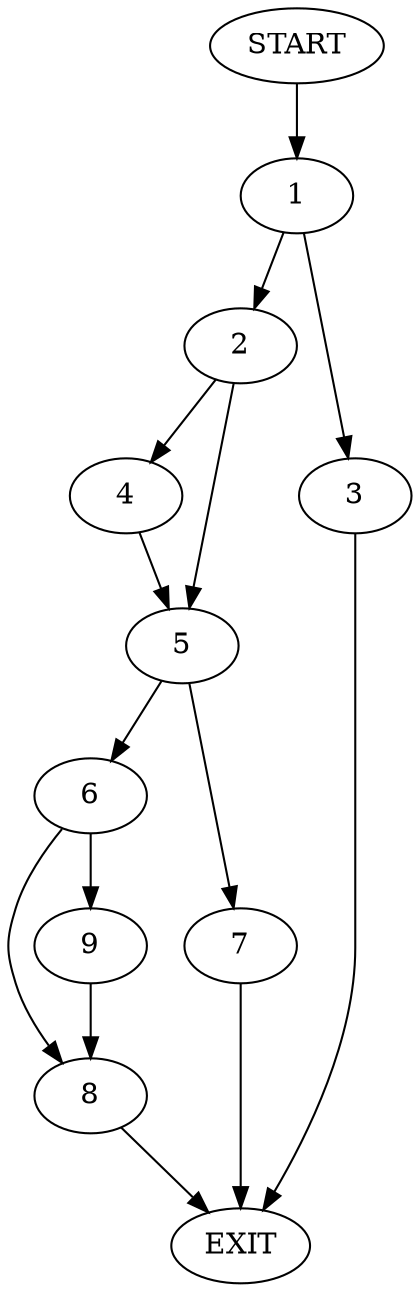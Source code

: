 digraph {
0 [label="START"]
10 [label="EXIT"]
0 -> 1
1 -> 2
1 -> 3
3 -> 10
2 -> 4
2 -> 5
4 -> 5
5 -> 6
5 -> 7
6 -> 8
6 -> 9
7 -> 10
8 -> 10
9 -> 8
}
